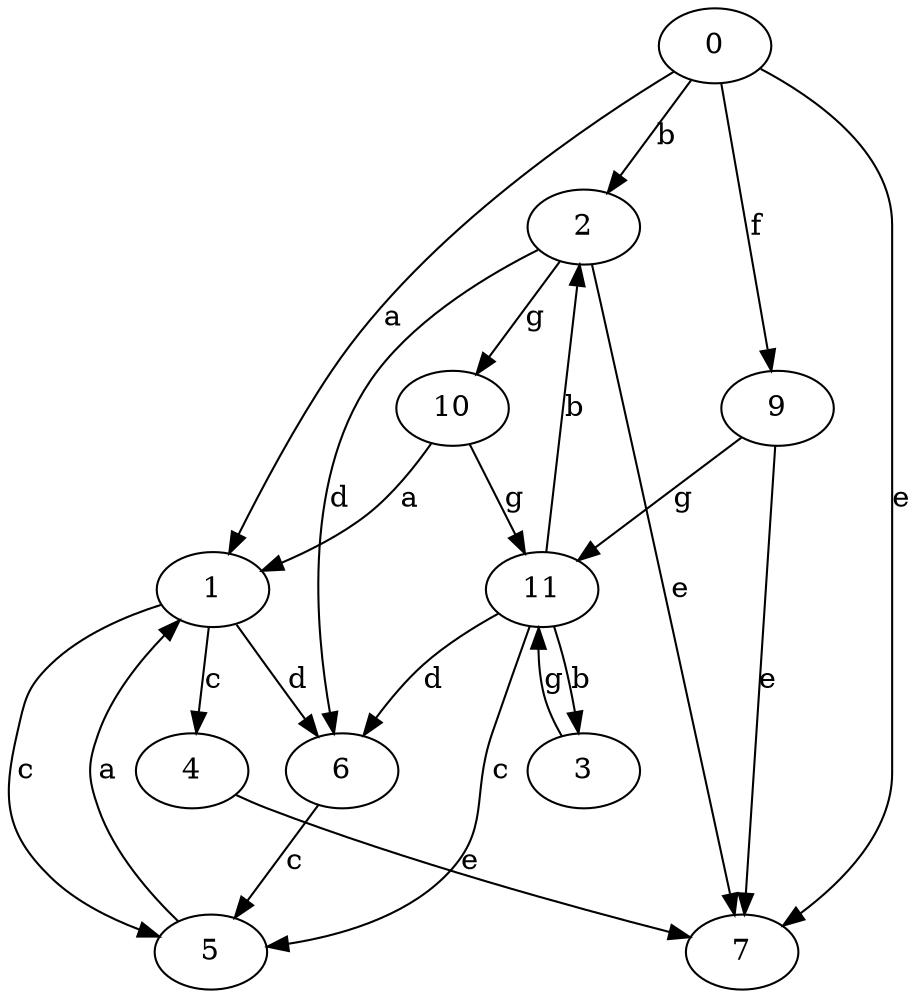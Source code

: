 strict digraph  {
0;
1;
2;
3;
4;
5;
6;
7;
9;
10;
11;
0 -> 1  [label=a];
0 -> 2  [label=b];
0 -> 7  [label=e];
0 -> 9  [label=f];
1 -> 4  [label=c];
1 -> 5  [label=c];
1 -> 6  [label=d];
2 -> 6  [label=d];
2 -> 7  [label=e];
2 -> 10  [label=g];
3 -> 11  [label=g];
4 -> 7  [label=e];
5 -> 1  [label=a];
6 -> 5  [label=c];
9 -> 7  [label=e];
9 -> 11  [label=g];
10 -> 1  [label=a];
10 -> 11  [label=g];
11 -> 2  [label=b];
11 -> 3  [label=b];
11 -> 5  [label=c];
11 -> 6  [label=d];
}
